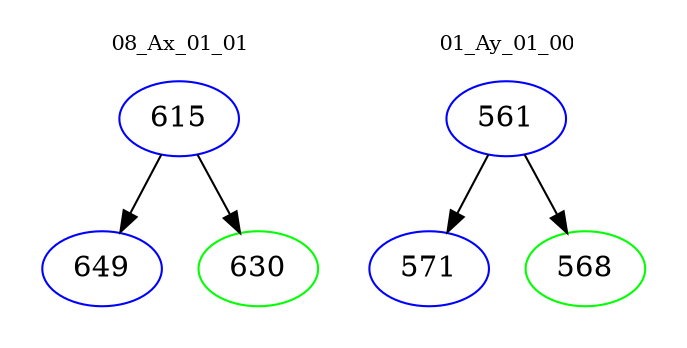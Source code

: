 digraph{
subgraph cluster_0 {
color = white
label = "08_Ax_01_01";
fontsize=10;
T0_615 [label="615", color="blue"]
T0_615 -> T0_649 [color="black"]
T0_649 [label="649", color="blue"]
T0_615 -> T0_630 [color="black"]
T0_630 [label="630", color="green"]
}
subgraph cluster_1 {
color = white
label = "01_Ay_01_00";
fontsize=10;
T1_561 [label="561", color="blue"]
T1_561 -> T1_571 [color="black"]
T1_571 [label="571", color="blue"]
T1_561 -> T1_568 [color="black"]
T1_568 [label="568", color="green"]
}
}

